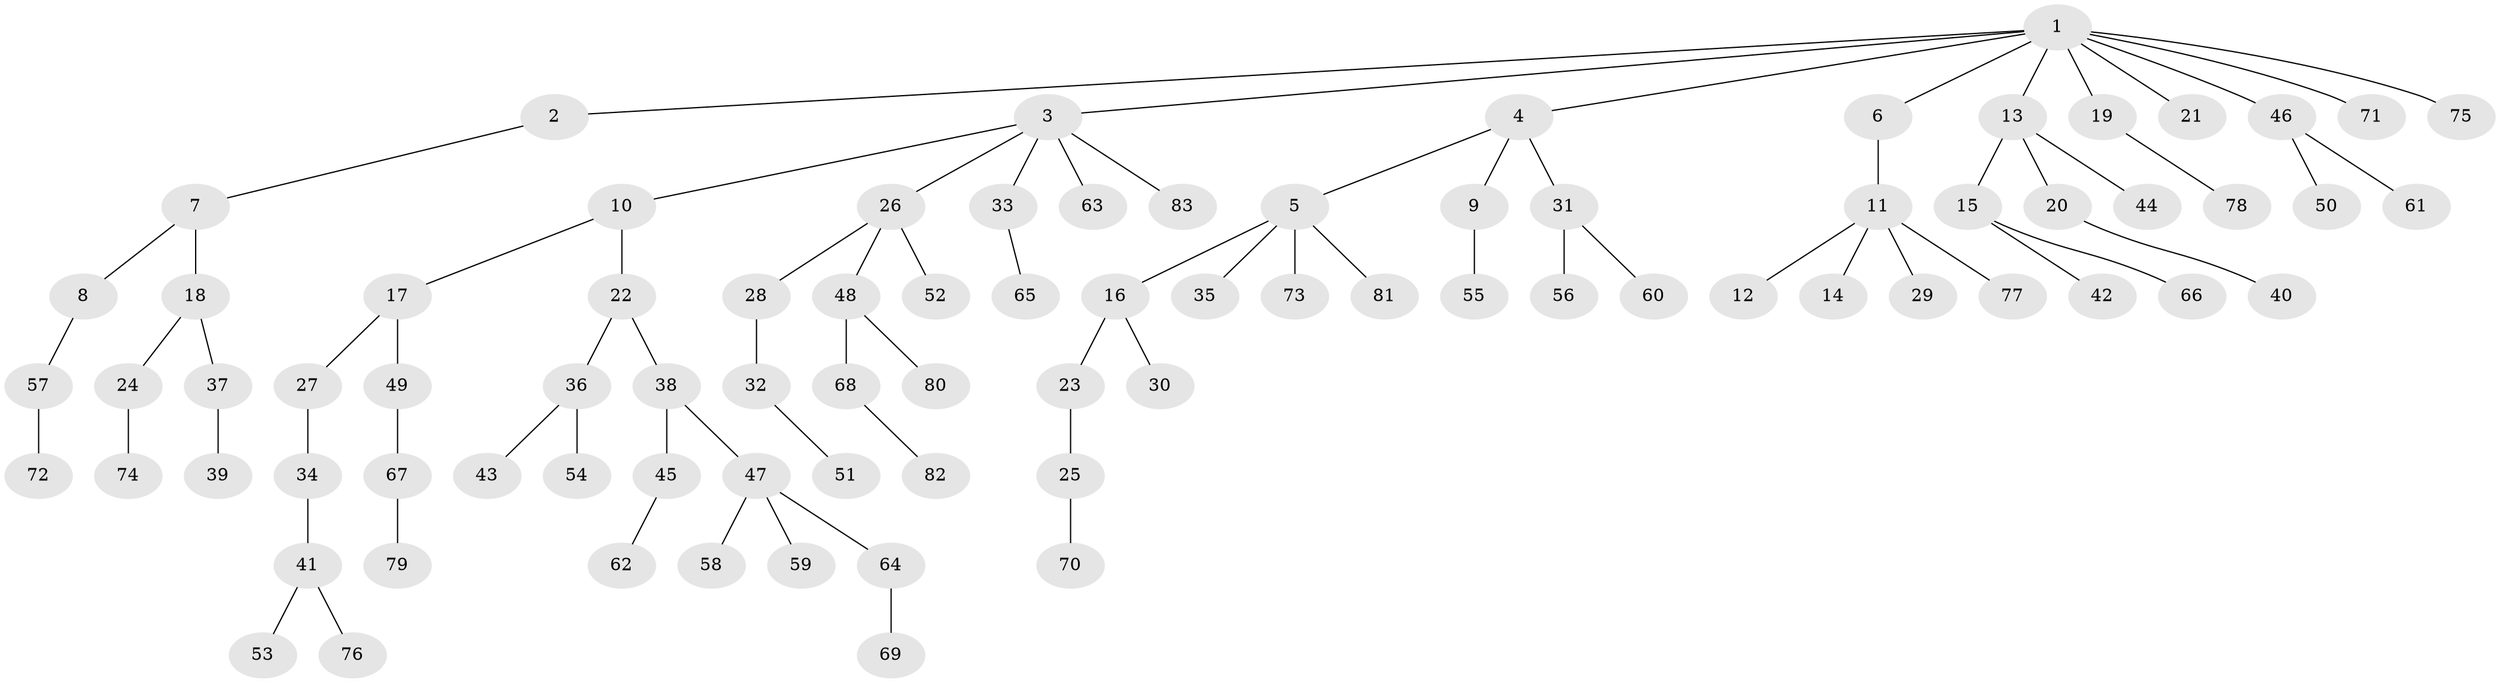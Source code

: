 // coarse degree distribution, {10: 0.018867924528301886, 7: 0.03773584905660377, 2: 0.22641509433962265, 3: 0.11320754716981132, 1: 0.5660377358490566, 4: 0.03773584905660377}
// Generated by graph-tools (version 1.1) at 2025/24/03/03/25 07:24:07]
// undirected, 83 vertices, 82 edges
graph export_dot {
graph [start="1"]
  node [color=gray90,style=filled];
  1;
  2;
  3;
  4;
  5;
  6;
  7;
  8;
  9;
  10;
  11;
  12;
  13;
  14;
  15;
  16;
  17;
  18;
  19;
  20;
  21;
  22;
  23;
  24;
  25;
  26;
  27;
  28;
  29;
  30;
  31;
  32;
  33;
  34;
  35;
  36;
  37;
  38;
  39;
  40;
  41;
  42;
  43;
  44;
  45;
  46;
  47;
  48;
  49;
  50;
  51;
  52;
  53;
  54;
  55;
  56;
  57;
  58;
  59;
  60;
  61;
  62;
  63;
  64;
  65;
  66;
  67;
  68;
  69;
  70;
  71;
  72;
  73;
  74;
  75;
  76;
  77;
  78;
  79;
  80;
  81;
  82;
  83;
  1 -- 2;
  1 -- 3;
  1 -- 4;
  1 -- 6;
  1 -- 13;
  1 -- 19;
  1 -- 21;
  1 -- 46;
  1 -- 71;
  1 -- 75;
  2 -- 7;
  3 -- 10;
  3 -- 26;
  3 -- 33;
  3 -- 63;
  3 -- 83;
  4 -- 5;
  4 -- 9;
  4 -- 31;
  5 -- 16;
  5 -- 35;
  5 -- 73;
  5 -- 81;
  6 -- 11;
  7 -- 8;
  7 -- 18;
  8 -- 57;
  9 -- 55;
  10 -- 17;
  10 -- 22;
  11 -- 12;
  11 -- 14;
  11 -- 29;
  11 -- 77;
  13 -- 15;
  13 -- 20;
  13 -- 44;
  15 -- 42;
  15 -- 66;
  16 -- 23;
  16 -- 30;
  17 -- 27;
  17 -- 49;
  18 -- 24;
  18 -- 37;
  19 -- 78;
  20 -- 40;
  22 -- 36;
  22 -- 38;
  23 -- 25;
  24 -- 74;
  25 -- 70;
  26 -- 28;
  26 -- 48;
  26 -- 52;
  27 -- 34;
  28 -- 32;
  31 -- 56;
  31 -- 60;
  32 -- 51;
  33 -- 65;
  34 -- 41;
  36 -- 43;
  36 -- 54;
  37 -- 39;
  38 -- 45;
  38 -- 47;
  41 -- 53;
  41 -- 76;
  45 -- 62;
  46 -- 50;
  46 -- 61;
  47 -- 58;
  47 -- 59;
  47 -- 64;
  48 -- 68;
  48 -- 80;
  49 -- 67;
  57 -- 72;
  64 -- 69;
  67 -- 79;
  68 -- 82;
}
